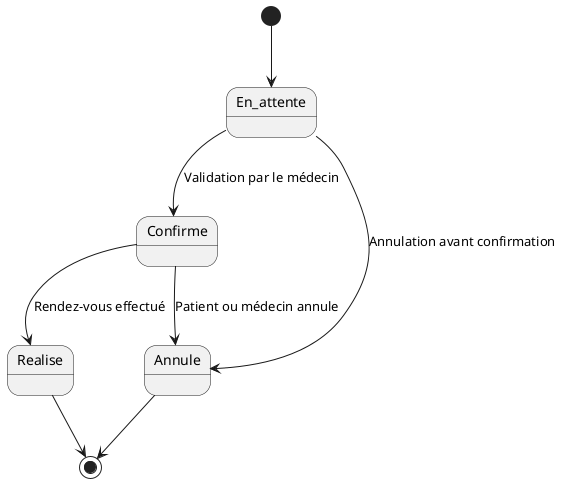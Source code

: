 @startuml
[*] --> En_attente

En_attente --> Confirme : Validation par le médecin
En_attente --> Annule : Annulation avant confirmation
Confirme --> Realise : Rendez-vous effectué
Confirme --> Annule : Patient ou médecin annule
Realise --> [*]
Annule --> [*]
@enduml
